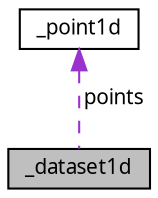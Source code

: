 digraph "_dataset1d"
{
  edge [fontname="FreeSans.ttf",fontsize="10",labelfontname="FreeSans.ttf",labelfontsize="10"];
  node [fontname="FreeSans.ttf",fontsize="10",shape=record];
  Node1 [label="_dataset1d",height=0.2,width=0.4,color="black", fillcolor="grey75", style="filled", fontcolor="black"];
  Node2 -> Node1 [dir="back",color="darkorchid3",fontsize="10",style="dashed",label=" points" ,fontname="FreeSans.ttf"];
  Node2 [label="_point1d",height=0.2,width=0.4,color="black", fillcolor="white", style="filled",URL="$struct__point1d.html"];
}
